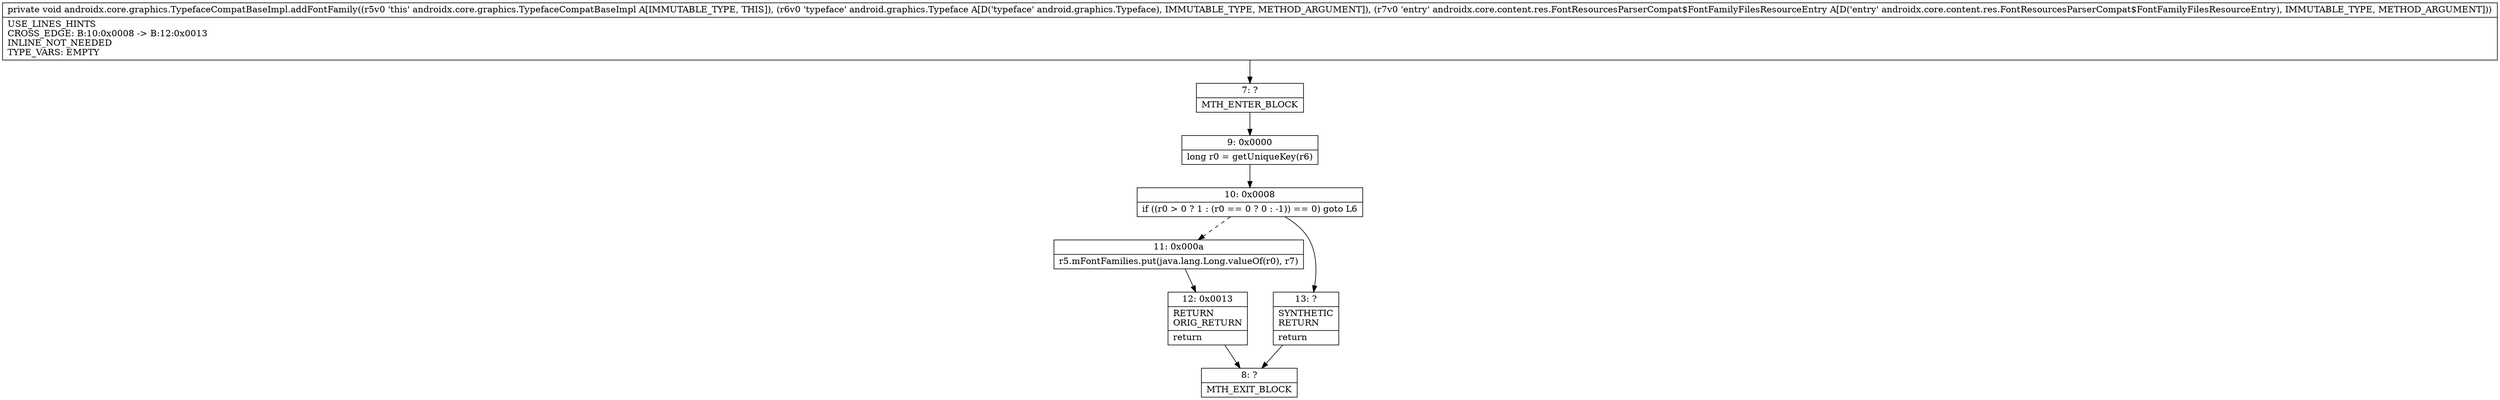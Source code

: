 digraph "CFG forandroidx.core.graphics.TypefaceCompatBaseImpl.addFontFamily(Landroid\/graphics\/Typeface;Landroidx\/core\/content\/res\/FontResourcesParserCompat$FontFamilyFilesResourceEntry;)V" {
Node_7 [shape=record,label="{7\:\ ?|MTH_ENTER_BLOCK\l}"];
Node_9 [shape=record,label="{9\:\ 0x0000|long r0 = getUniqueKey(r6)\l}"];
Node_10 [shape=record,label="{10\:\ 0x0008|if ((r0 \> 0 ? 1 : (r0 == 0 ? 0 : \-1)) == 0) goto L6\l}"];
Node_11 [shape=record,label="{11\:\ 0x000a|r5.mFontFamilies.put(java.lang.Long.valueOf(r0), r7)\l}"];
Node_12 [shape=record,label="{12\:\ 0x0013|RETURN\lORIG_RETURN\l|return\l}"];
Node_8 [shape=record,label="{8\:\ ?|MTH_EXIT_BLOCK\l}"];
Node_13 [shape=record,label="{13\:\ ?|SYNTHETIC\lRETURN\l|return\l}"];
MethodNode[shape=record,label="{private void androidx.core.graphics.TypefaceCompatBaseImpl.addFontFamily((r5v0 'this' androidx.core.graphics.TypefaceCompatBaseImpl A[IMMUTABLE_TYPE, THIS]), (r6v0 'typeface' android.graphics.Typeface A[D('typeface' android.graphics.Typeface), IMMUTABLE_TYPE, METHOD_ARGUMENT]), (r7v0 'entry' androidx.core.content.res.FontResourcesParserCompat$FontFamilyFilesResourceEntry A[D('entry' androidx.core.content.res.FontResourcesParserCompat$FontFamilyFilesResourceEntry), IMMUTABLE_TYPE, METHOD_ARGUMENT]))  | USE_LINES_HINTS\lCROSS_EDGE: B:10:0x0008 \-\> B:12:0x0013\lINLINE_NOT_NEEDED\lTYPE_VARS: EMPTY\l}"];
MethodNode -> Node_7;Node_7 -> Node_9;
Node_9 -> Node_10;
Node_10 -> Node_11[style=dashed];
Node_10 -> Node_13;
Node_11 -> Node_12;
Node_12 -> Node_8;
Node_13 -> Node_8;
}

